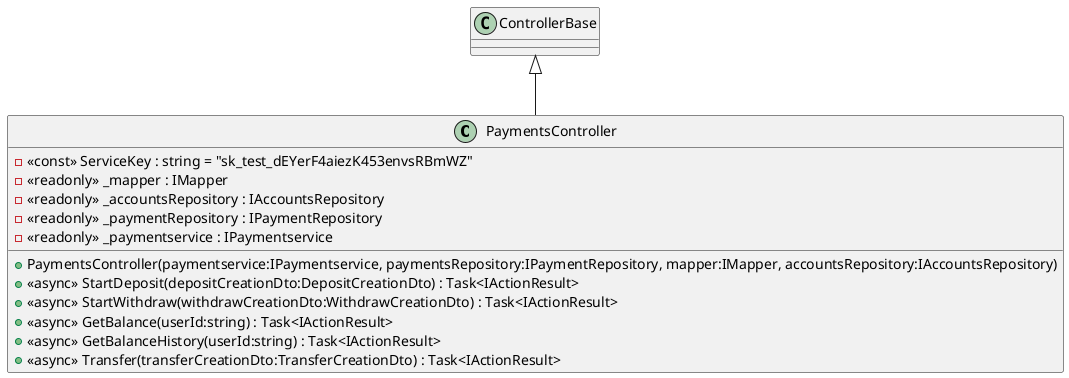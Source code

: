 @startuml
class PaymentsController {
    - <<const>> ServiceKey : string = "sk_test_dEYerF4aiezK453envsRBmWZ"
    - <<readonly>> _mapper : IMapper
    - <<readonly>> _accountsRepository : IAccountsRepository
    - <<readonly>> _paymentRepository : IPaymentRepository
    - <<readonly>> _paymentservice : IPaymentservice
    + PaymentsController(paymentservice:IPaymentservice, paymentsRepository:IPaymentRepository, mapper:IMapper, accountsRepository:IAccountsRepository)
    + <<async>> StartDeposit(depositCreationDto:DepositCreationDto) : Task<IActionResult>
    + <<async>> StartWithdraw(withdrawCreationDto:WithdrawCreationDto) : Task<IActionResult>
    + <<async>> GetBalance(userId:string) : Task<IActionResult>
    + <<async>> GetBalanceHistory(userId:string) : Task<IActionResult>
    + <<async>> Transfer(transferCreationDto:TransferCreationDto) : Task<IActionResult>
}
ControllerBase <|-- PaymentsController
@enduml

